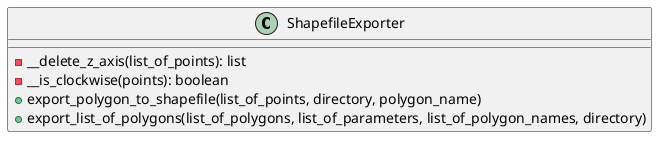@startuml
class ShapefileExporter {
    - __delete_z_axis(list_of_points): list
    - __is_clockwise(points): boolean
    + export_polygon_to_shapefile(list_of_points, directory, polygon_name)
    + export_list_of_polygons(list_of_polygons, list_of_parameters, list_of_polygon_names, directory)
}

@enduml